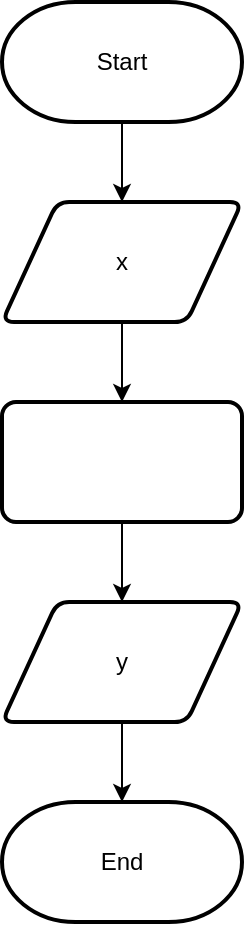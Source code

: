 <mxfile version="20.2.3" type="device"><diagram id="C5RBs43oDa-KdzZeNtuy" name="Page-1"><mxGraphModel dx="1038" dy="1810" grid="1" gridSize="10" guides="1" tooltips="1" connect="1" arrows="1" fold="1" page="1" pageScale="1" pageWidth="827" pageHeight="1169" math="0" shadow="0"><root><mxCell id="WIyWlLk6GJQsqaUBKTNV-0"/><mxCell id="WIyWlLk6GJQsqaUBKTNV-1" parent="WIyWlLk6GJQsqaUBKTNV-0"/><mxCell id="hblWExzb6Eq7Uxx7EhR--9" style="edgeStyle=orthogonalEdgeStyle;rounded=0;orthogonalLoop=1;jettySize=auto;html=1;exitX=0.5;exitY=1;exitDx=0;exitDy=0;exitPerimeter=0;entryX=0.5;entryY=0;entryDx=0;entryDy=0;" edge="1" parent="WIyWlLk6GJQsqaUBKTNV-1" source="hblWExzb6Eq7Uxx7EhR--4" target="hblWExzb6Eq7Uxx7EhR--5"><mxGeometry relative="1" as="geometry"/></mxCell><mxCell id="hblWExzb6Eq7Uxx7EhR--4" value="Start" style="strokeWidth=2;html=1;shape=mxgraph.flowchart.terminator;whiteSpace=wrap;" vertex="1" parent="WIyWlLk6GJQsqaUBKTNV-1"><mxGeometry x="360" width="120" height="60" as="geometry"/></mxCell><mxCell id="hblWExzb6Eq7Uxx7EhR--10" style="edgeStyle=orthogonalEdgeStyle;rounded=0;orthogonalLoop=1;jettySize=auto;html=1;exitX=0.5;exitY=1;exitDx=0;exitDy=0;" edge="1" parent="WIyWlLk6GJQsqaUBKTNV-1" source="hblWExzb6Eq7Uxx7EhR--5" target="hblWExzb6Eq7Uxx7EhR--6"><mxGeometry relative="1" as="geometry"/></mxCell><mxCell id="hblWExzb6Eq7Uxx7EhR--5" value="x" style="shape=parallelogram;html=1;strokeWidth=2;perimeter=parallelogramPerimeter;whiteSpace=wrap;rounded=1;arcSize=12;size=0.23;" vertex="1" parent="WIyWlLk6GJQsqaUBKTNV-1"><mxGeometry x="360" y="100" width="120" height="60" as="geometry"/></mxCell><mxCell id="hblWExzb6Eq7Uxx7EhR--11" style="edgeStyle=orthogonalEdgeStyle;rounded=0;orthogonalLoop=1;jettySize=auto;html=1;exitX=0.5;exitY=1;exitDx=0;exitDy=0;entryX=0.5;entryY=0;entryDx=0;entryDy=0;" edge="1" parent="WIyWlLk6GJQsqaUBKTNV-1" source="hblWExzb6Eq7Uxx7EhR--6" target="hblWExzb6Eq7Uxx7EhR--7"><mxGeometry relative="1" as="geometry"/></mxCell><mxCell id="hblWExzb6Eq7Uxx7EhR--6" value="" style="rounded=1;whiteSpace=wrap;html=1;absoluteArcSize=1;arcSize=14;strokeWidth=2;" vertex="1" parent="WIyWlLk6GJQsqaUBKTNV-1"><mxGeometry x="360" y="200" width="120" height="60" as="geometry"/></mxCell><mxCell id="hblWExzb6Eq7Uxx7EhR--12" style="edgeStyle=orthogonalEdgeStyle;rounded=0;orthogonalLoop=1;jettySize=auto;html=1;exitX=0.463;exitY=1;exitDx=0;exitDy=0;entryX=0.5;entryY=0;entryDx=0;entryDy=0;entryPerimeter=0;exitPerimeter=0;" edge="1" parent="WIyWlLk6GJQsqaUBKTNV-1" source="hblWExzb6Eq7Uxx7EhR--7" target="hblWExzb6Eq7Uxx7EhR--8"><mxGeometry relative="1" as="geometry"><Array as="points"><mxPoint x="420" y="360"/><mxPoint x="420" y="400"/></Array></mxGeometry></mxCell><mxCell id="hblWExzb6Eq7Uxx7EhR--7" value="y" style="shape=parallelogram;html=1;strokeWidth=2;perimeter=parallelogramPerimeter;whiteSpace=wrap;rounded=1;arcSize=12;size=0.23;" vertex="1" parent="WIyWlLk6GJQsqaUBKTNV-1"><mxGeometry x="360" y="300" width="120" height="60" as="geometry"/></mxCell><mxCell id="hblWExzb6Eq7Uxx7EhR--8" value="End" style="strokeWidth=2;html=1;shape=mxgraph.flowchart.terminator;whiteSpace=wrap;" vertex="1" parent="WIyWlLk6GJQsqaUBKTNV-1"><mxGeometry x="360" y="400" width="120" height="60" as="geometry"/></mxCell></root></mxGraphModel></diagram></mxfile>